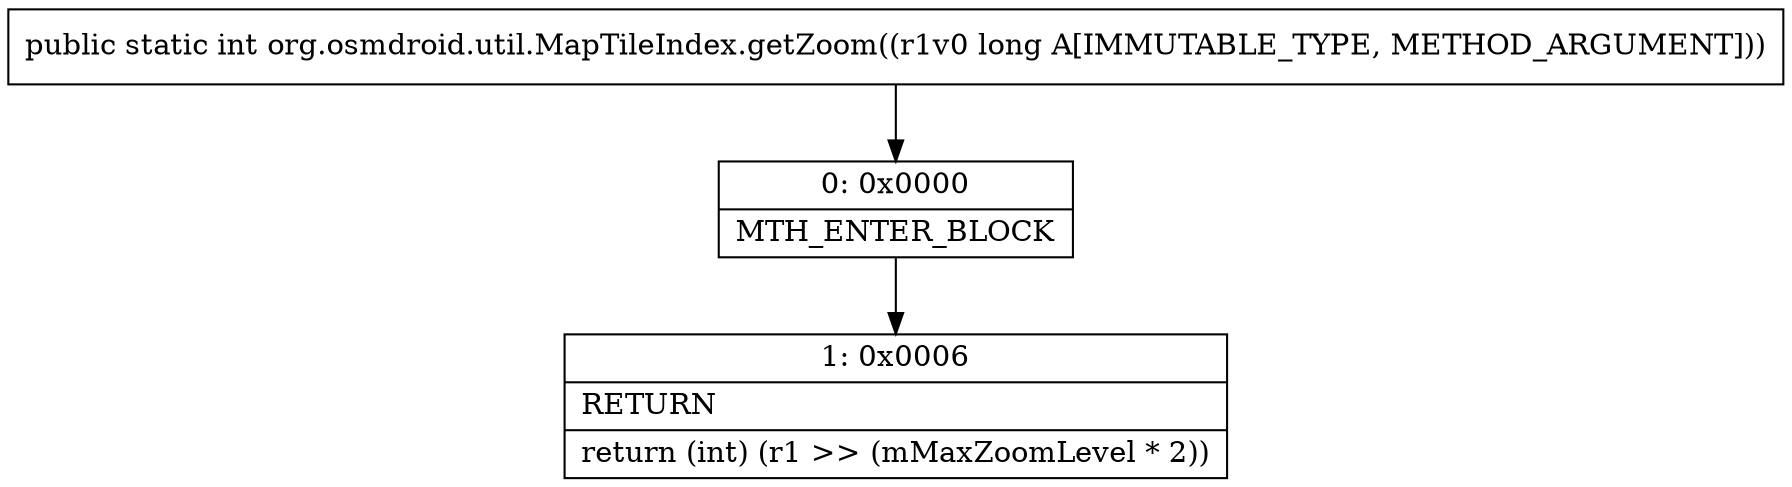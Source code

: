 digraph "CFG fororg.osmdroid.util.MapTileIndex.getZoom(J)I" {
Node_0 [shape=record,label="{0\:\ 0x0000|MTH_ENTER_BLOCK\l}"];
Node_1 [shape=record,label="{1\:\ 0x0006|RETURN\l|return (int) (r1 \>\> (mMaxZoomLevel * 2))\l}"];
MethodNode[shape=record,label="{public static int org.osmdroid.util.MapTileIndex.getZoom((r1v0 long A[IMMUTABLE_TYPE, METHOD_ARGUMENT])) }"];
MethodNode -> Node_0;
Node_0 -> Node_1;
}

